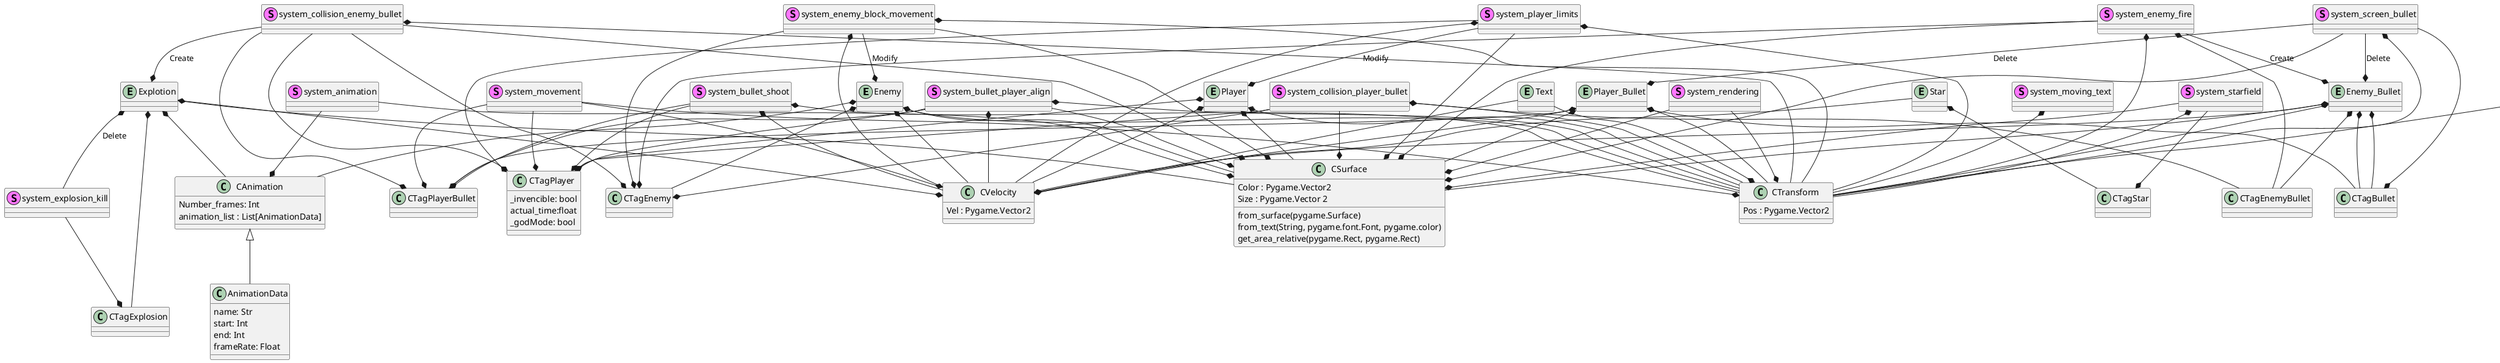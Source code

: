 @startuml
entity Enemy
entity Player_Bullet
entity Input_Left
entity Input_Right
entity Input_Fire
entity Player
entity Explotion
entity Enemy_Bullet
entity Star
entity Text

class CSurface {
    Color : Pygame.Vector2
    Size : Pygame.Vector 2
    from_surface(pygame.Surface)
    from_text(String, pygame.font.Font, pygame.color)
    get_area_relative(pygame.Rect, pygame.Rect)
}
class CTransform {
    Pos : Pygame.Vector2
}
class CVelocity {
    Vel : Pygame.Vector2
}
class CAnimation {
    Number_frames: Int
    animation_list : List[AnimationData]
}
class AnimationData {
    name: Str
    start: Int
    end: Int
    frameRate: Float
}
class CInputCommand {
    name : Str
    key: inter
    phase : CommandPhase
}
class CommandPhase {
    Enum
}

class CBlinking {
    actual_time:float
    alpha:Int
}

class CTagPlayer {
    _invencible: bool
    actual_time:float
    _godMode: bool
}

class CTagEnemy 
class CTagBullet
class CTagExplosion
class CTagEnemyBullet
class CTagPlayerBullet
class CTagStar

stereotype system_animation
stereotype system_movement
stereotype system_rendering
stereotype system_screen_bullet
stereotype system_input
stereotype system_collision_enemy_bullet
stereotype system_enemy_block_movement
stereotype system_explosion_kill
stereotype system_enemy_fire
stereotype system_player_limits
stereotype system_bullet_player_align
stereotype system_collision_player_bullet
stereotype system_starfield
stereotype system_bullet_shoot
stereotype system_blinking_text
stereotype system_moving_text


CAnimation <|-- AnimationData
CInputCommand <|-- CommandPhase

Enemy *-- CTagEnemy
Enemy *-- CAnimation
Enemy *-- CSurface
Enemy *-- CTransform
Enemy *-- CVelocity
system_enemy_block_movement --* Enemy : Modify

Player_Bullet *-- CTagPlayerBullet
Player_Bullet *-- CSurface
Player_Bullet *-- CTransform
Player_Bullet *-- CVelocity
system_screen_bullet --* Player_Bullet : Delete

Input_Fire *-- CInputCommand
Input_Left *-- CInputCommand
Input_Right *-- CInputCommand
system_input --* Input_Fire : Invoke
system_input --* Input_Left : Invoke
system_input --* Input_Right : Invoke

system_collision_enemy_bullet --* Explotion : Create
Explotion *-- CTagExplosion
Explotion *-- CAnimation
Explotion *-- system_explosion_kill :Delete
Explotion *-- CSurface

Player *-- CTagPlayer
Player *-- CSurface
Player *-- CTransform
Player *-- CVelocity
system_player_limits --* Player : Modify

system_enemy_fire --* Enemy_Bullet : Create
Enemy_Bullet *-- CTagEnemyBullet
Enemy_Bullet *-- CTagBullet
Enemy_Bullet *-- CSurface
Enemy_Bullet *-- CTransform
Enemy_Bullet *-- CVelocity
system_screen_bullet --* Enemy_Bullet : Delete

system_animation --* CAnimation
system_animation --* CSurface

system_movement --* CTransform
system_movement --* CVelocity

system_rendering --* CTransform
system_rendering --* CSurface

system_bullet_player_align --* CSurface
system_collision_enemy_bullet --* CSurface
system_collision_player_bullet --* CSurface
system_enemy_block_movement --* CSurface
system_enemy_fire --* CSurface
system_player_limits --* CSurface
system_screen_bullet --* CSurface
system_starfield --* CSurface

system_collision_enemy_bullet --* CTagEnemy
system_collision_player_bullet --* CTagEnemy
system_enemy_block_movement --* CTagEnemy
system_enemy_fire --* CTagEnemy

system_bullet_player_align --* CTagPlayerBullet
system_bullet_shoot --* CTagPlayerBullet
system_collision_enemy_bullet --* CTagPlayerBullet
system_movement --* CTagPlayerBullet

system_explosion_kill --* CTagExplosion

system_bullet_player_align --* CTagPlayer
system_bullet_shoot --* CTagPlayer
system_collision_enemy_bullet --* CTagPlayer
system_collision_player_bullet --* CTagPlayer
system_movement --* CTagPlayer
system_player_limits --* CTagPlayer

Star *-- CTagStar
system_starfield --* CTagStar

Player_Bullet *-- CTagBullet
Enemy_Bullet *-- CTagBullet
system_screen_bullet --* CTagBullet

system_enemy_fire *-- CTagEnemyBullet
system_collision_player_bullet *-- CTagEnemyBullet

system_blinking_text *-- CBlinking

Text --* CTransform

system_blinking_text *-- CTransform
system_bullet_player_align *-- CTransform
system_bullet_shoot *-- CTransform
system_collision_enemy_bullet *-- CTransform
system_collision_player_bullet *-- CTransform
system_enemy_block_movement *-- CTransform
system_enemy_fire *-- CTransform
system_moving_text *-- CTransform
system_player_limits *-- CTransform
system_screen_bullet *-- CTransform
system_starfield *-- CTransform

system_bullet_player_align *-- CVelocity
system_bullet_shoot *-- CVelocity
system_enemy_block_movement *-- CVelocity
system_player_limits *-- CVelocity
Text --* CVelocity
Star --* CVelocity
Explotion --* CVelocity


@enduml

